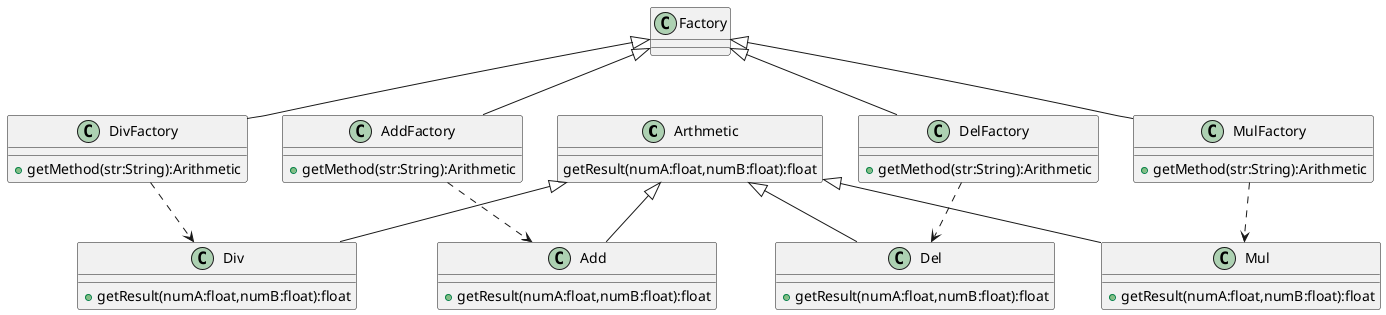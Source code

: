 @startuml 1_4
class Arthmetic
{
  getResult(numA:float,numB:float):float
}

class Add
{
  +getResult(numA:float,numB:float):float
}

class Del
{
  +getResult(numA:float,numB:float):float
}

class Mul
{
  +getResult(numA:float,numB:float):float
}

class Div
{
  +getResult(numA:float,numB:float):float
}

class AddFactory
{
  +getMethod(str:String):Arithmetic
}

class DelFactory
{
  +getMethod(str:String):Arithmetic
}

class MulFactory
{
  +getMethod(str:String):Arithmetic
}

class DivFactory
{
  +getMethod(str:String):Arithmetic
}

class Factory
{
  
}
Arthmetic <|-- Div
Arthmetic <|-- Del
Arthmetic <|-- Add
Arthmetic <|-- Mul

AddFactory ..> Add
DelFactory ..> Del
MulFactory ..> Mul
DivFactory ..> Div

Factory <|-- AddFactory
Factory <|-- DelFactory
Factory <|-- MulFactory
Factory <|-- DivFactory

@enduml